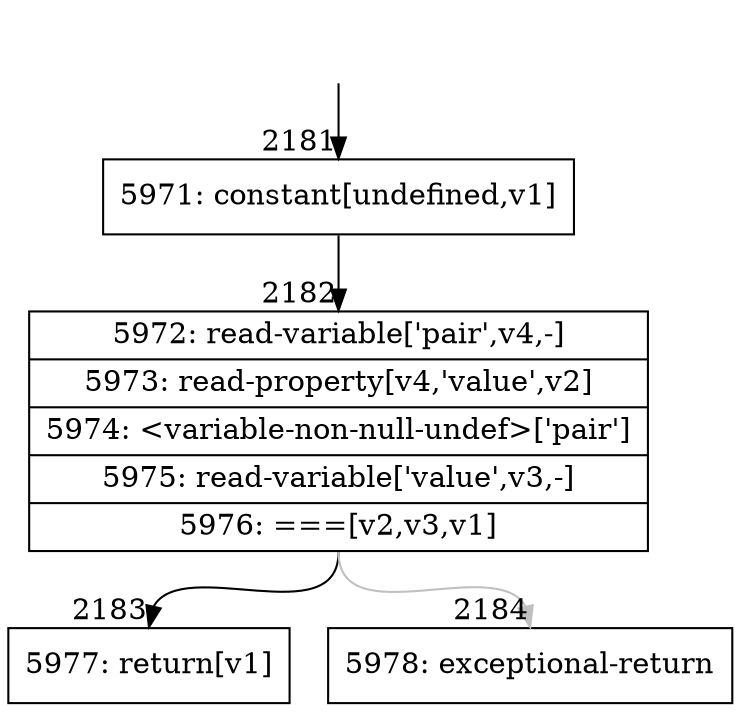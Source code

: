 digraph {
rankdir="TD"
BB_entry195[shape=none,label=""];
BB_entry195 -> BB2181 [tailport=s, headport=n, headlabel="    2181"]
BB2181 [shape=record label="{5971: constant[undefined,v1]}" ] 
BB2181 -> BB2182 [tailport=s, headport=n, headlabel="      2182"]
BB2182 [shape=record label="{5972: read-variable['pair',v4,-]|5973: read-property[v4,'value',v2]|5974: \<variable-non-null-undef\>['pair']|5975: read-variable['value',v3,-]|5976: ===[v2,v3,v1]}" ] 
BB2182 -> BB2183 [tailport=s, headport=n, headlabel="      2183"]
BB2182 -> BB2184 [tailport=s, headport=n, color=gray, headlabel="      2184"]
BB2183 [shape=record label="{5977: return[v1]}" ] 
BB2184 [shape=record label="{5978: exceptional-return}" ] 
//#$~ 1464
}
